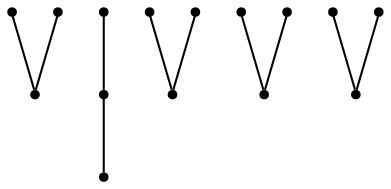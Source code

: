 graph {
  node [shape=point,comment="{\"directed\":false,\"doi\":\"10.4230/LIPIcs.GD.2024.40\",\"figure\":\"10 (3)\"}"]

  v0 [pos="1258.4089598771743,644.0951333014249"]
  v1 [pos="1258.4089598771743,777.4332155292759"]
  v2 [pos="1245.0720295146048,470.75566455355"]
  v3 [pos="1185.0555249040244,470.75566455355"]
  v4 [pos="1238.4035007375164,657.4289288080995"]
  v5 [pos="1238.4035007375164,764.0994200226012"]
  v6 [pos="1218.3980415978585,457.4218054663231"]
  v7 [pos="1165.0499385727594,457.4218054663231"]
  v8 [pos="1218.3980415978588,777.4332155292759"]
  v9 [pos="1191.7239264895052,764.0994200226012"]
  v10 [pos="1185.0555249040244,564.0922966808248"]
  v11 [pos="1171.7184673498477,657.4289288080995"]
  v12 [pos="1058.3539392089226,657.4289288080995"]
  v13 [pos="1165.0499385727594,577.4260921874994"]
  v14 [pos="1058.3539392089226,617.4274787075234"]

  v0 -- v1 [id="-2",pos="1258.4089598771743,644.0951333014249 1258.4089598771743,777.4332155292759 1258.4089598771743,777.4332155292759 1258.4089598771743,777.4332155292759"]
  v14 -- v12 [id="-5",pos="1058.3539392089226,617.4274787075234 1058.3539392089226,657.4289288080995 1058.3539392089226,657.4289288080995 1058.3539392089226,657.4289288080995"]
  v2 -- v3 [id="-6",pos="1245.0720295146048,470.75566455355 1185.0555249040244,470.75566455355 1185.0555249040244,470.75566455355 1185.0555249040244,470.75566455355"]
  v4 -- v5 [id="-7",pos="1238.4035007375164,657.4289288080995 1238.4035007375164,764.0994200226012 1238.4035007375164,764.0994200226012 1238.4035007375164,764.0994200226012"]
  v13 -- v7 [id="-9",pos="1165.0499385727594,577.4260921874994 1165.0499385727594,457.4218054663231 1165.0499385727594,457.4218054663231 1165.0499385727594,457.4218054663231"]
  v11 -- v12 [id="-11",pos="1171.7184673498477,657.4289288080995 1058.3539392089226,657.4289288080995 1058.3539392089226,657.4289288080995 1058.3539392089226,657.4289288080995"]
  v3 -- v10 [id="-14",pos="1185.0555249040244,470.75566455355 1185.0555249040244,564.0922966808248 1185.0555249040244,564.0922966808248 1185.0555249040244,564.0922966808248"]
  v9 -- v5 [id="-16",pos="1191.7239264895052,764.0994200226012 1238.4035007375164,764.0994200226012 1238.4035007375164,764.0994200226012 1238.4035007375164,764.0994200226012"]
  v6 -- v7 [id="-18",pos="1218.3980415978585,457.4218054663231 1165.0499385727594,457.4218054663231 1165.0499385727594,457.4218054663231 1165.0499385727594,457.4218054663231"]
  v8 -- v1 [id="-20",pos="1218.3980415978588,777.4332155292759 1258.4089598771743,777.4332155292759 1258.4089598771743,777.4332155292759 1258.4089598771743,777.4332155292759"]
}